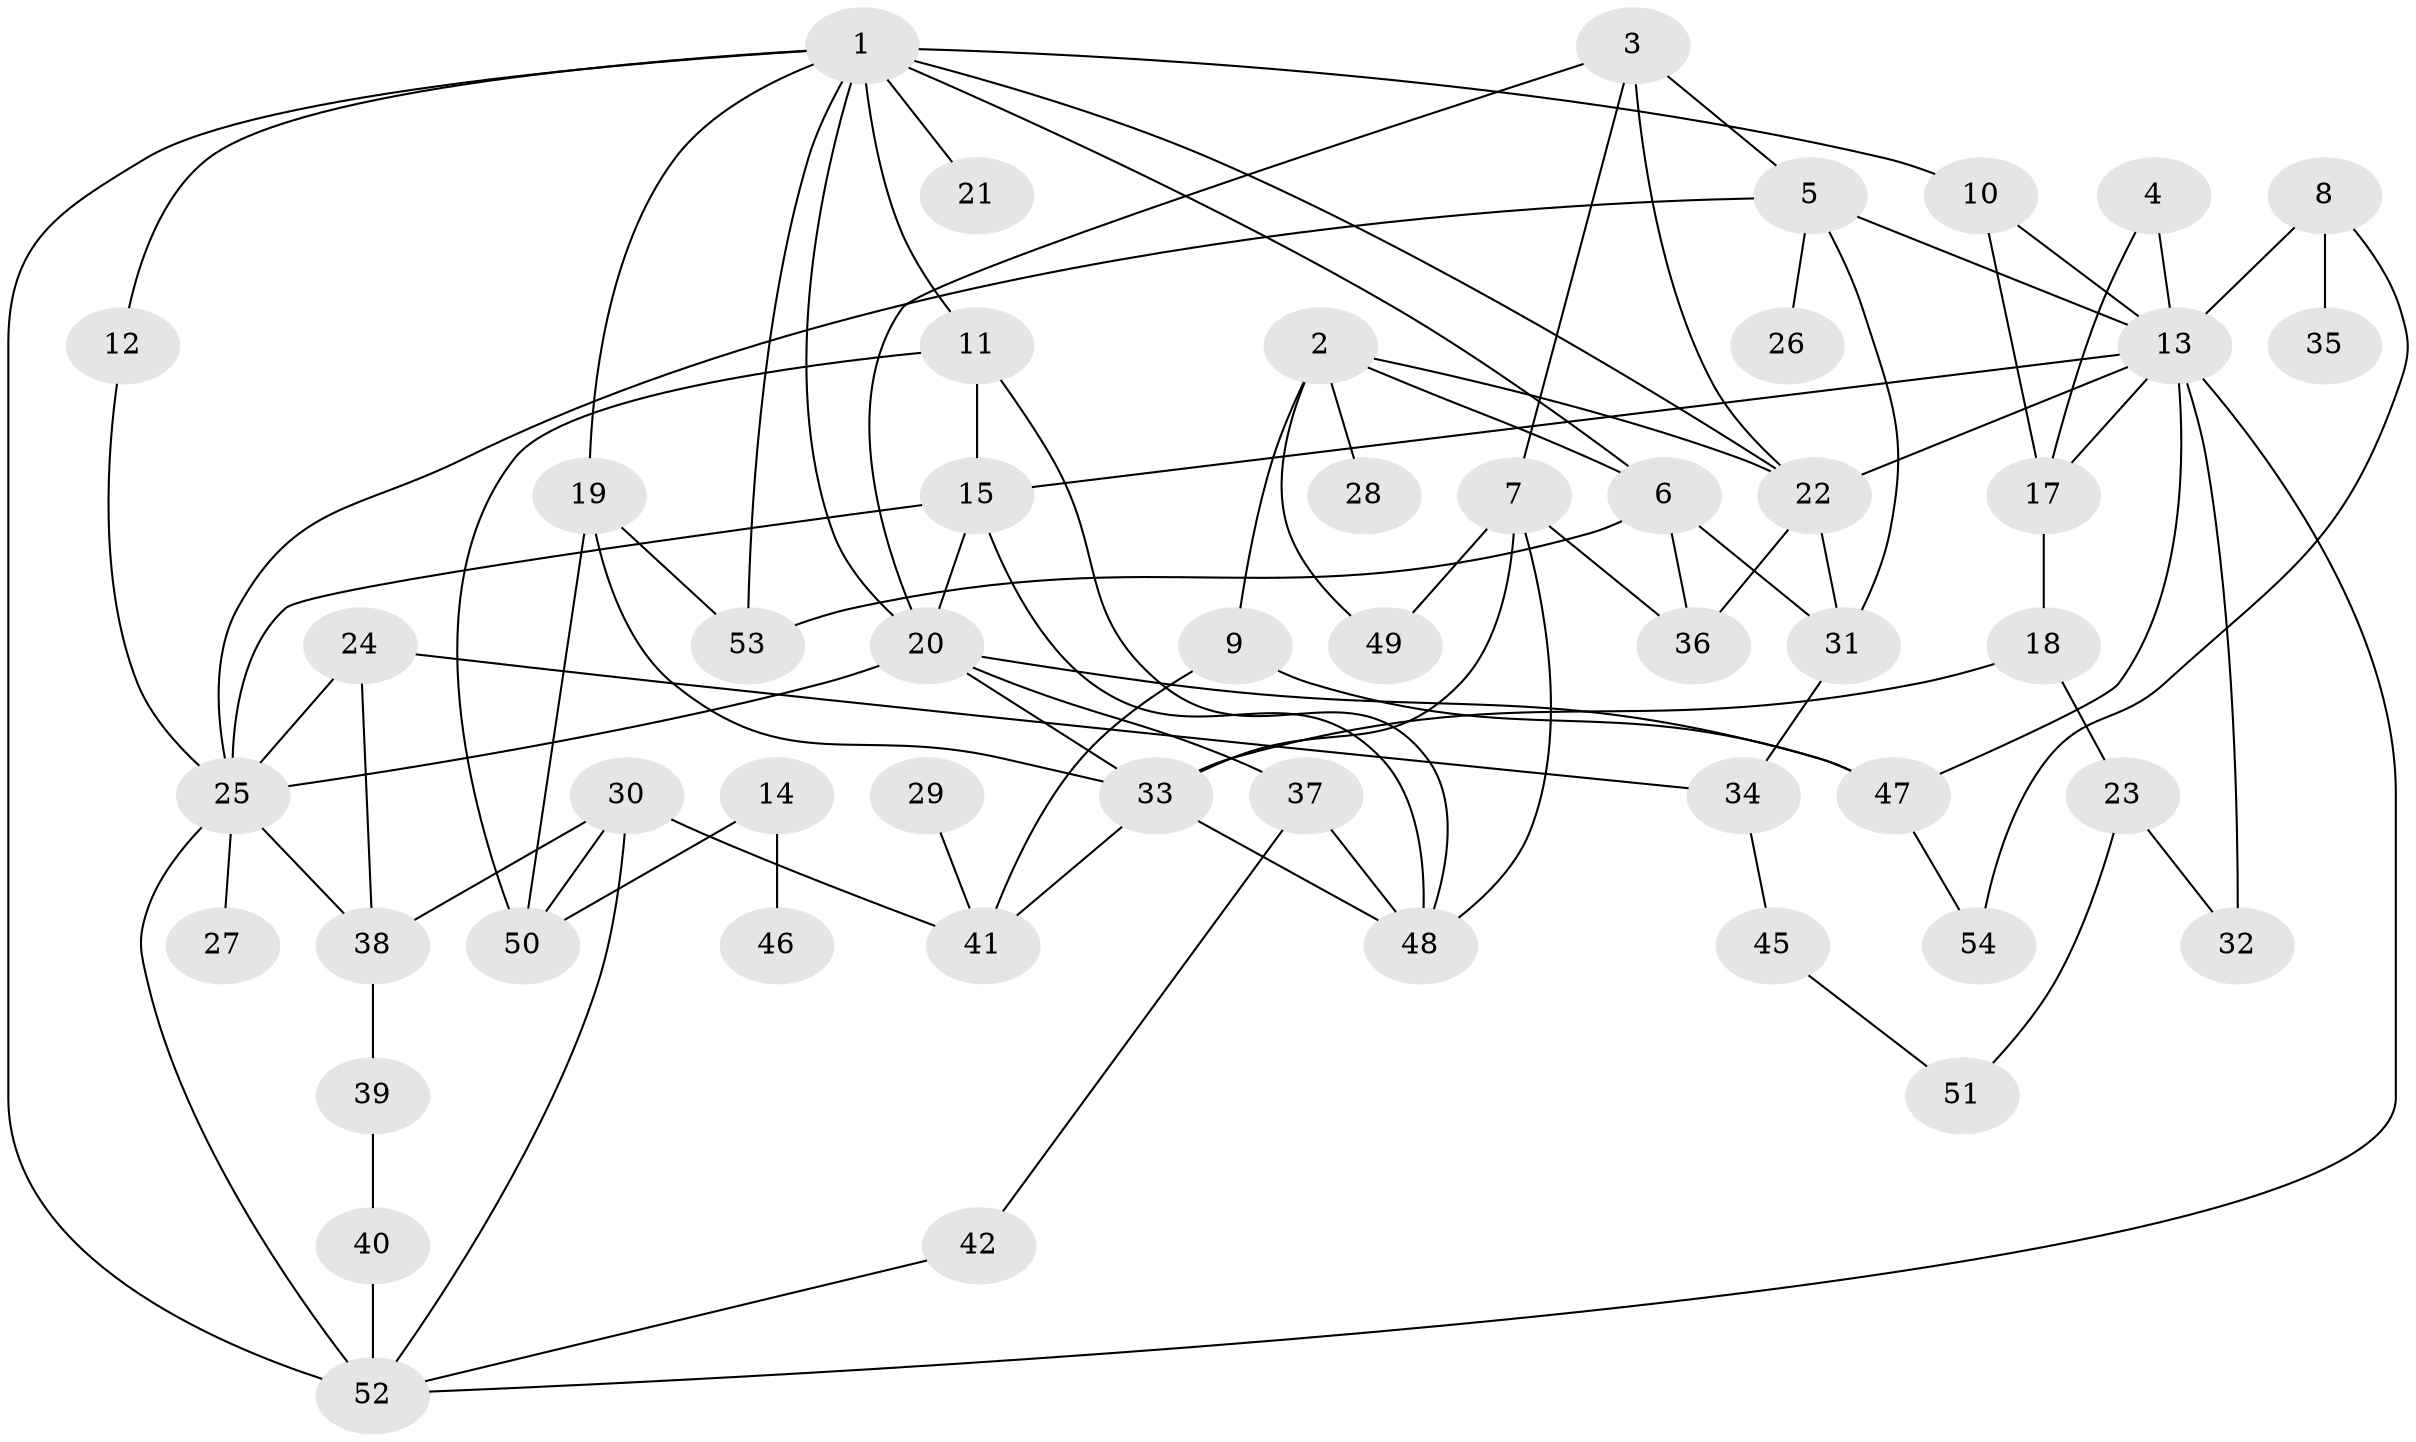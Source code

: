 // original degree distribution, {3: 0.225, 5: 0.075, 2: 0.2375, 1: 0.1, 4: 0.2125, 7: 0.025, 0: 0.075, 6: 0.05}
// Generated by graph-tools (version 1.1) at 2025/48/03/04/25 22:48:03]
// undirected, 51 vertices, 91 edges
graph export_dot {
  node [color=gray90,style=filled];
  1;
  2;
  3;
  4;
  5;
  6;
  7;
  8;
  9;
  10;
  11;
  12;
  13;
  14;
  15;
  17;
  18;
  19;
  20;
  21;
  22;
  23;
  24;
  25;
  26;
  27;
  28;
  29;
  30;
  31;
  32;
  33;
  34;
  35;
  36;
  37;
  38;
  39;
  40;
  41;
  42;
  45;
  46;
  47;
  48;
  49;
  50;
  51;
  52;
  53;
  54;
  1 -- 6 [weight=2.0];
  1 -- 10 [weight=1.0];
  1 -- 11 [weight=1.0];
  1 -- 12 [weight=1.0];
  1 -- 19 [weight=1.0];
  1 -- 20 [weight=1.0];
  1 -- 21 [weight=2.0];
  1 -- 22 [weight=1.0];
  1 -- 52 [weight=2.0];
  1 -- 53 [weight=1.0];
  2 -- 6 [weight=1.0];
  2 -- 9 [weight=1.0];
  2 -- 22 [weight=1.0];
  2 -- 28 [weight=1.0];
  2 -- 49 [weight=1.0];
  3 -- 5 [weight=1.0];
  3 -- 7 [weight=1.0];
  3 -- 20 [weight=1.0];
  3 -- 22 [weight=1.0];
  4 -- 13 [weight=1.0];
  4 -- 17 [weight=1.0];
  5 -- 13 [weight=2.0];
  5 -- 25 [weight=1.0];
  5 -- 26 [weight=1.0];
  5 -- 31 [weight=1.0];
  6 -- 31 [weight=1.0];
  6 -- 36 [weight=1.0];
  6 -- 53 [weight=1.0];
  7 -- 33 [weight=1.0];
  7 -- 36 [weight=1.0];
  7 -- 48 [weight=1.0];
  7 -- 49 [weight=1.0];
  8 -- 13 [weight=1.0];
  8 -- 35 [weight=1.0];
  8 -- 54 [weight=1.0];
  9 -- 41 [weight=1.0];
  9 -- 47 [weight=1.0];
  10 -- 13 [weight=1.0];
  10 -- 17 [weight=1.0];
  11 -- 15 [weight=1.0];
  11 -- 48 [weight=1.0];
  11 -- 50 [weight=1.0];
  12 -- 25 [weight=1.0];
  13 -- 15 [weight=1.0];
  13 -- 17 [weight=1.0];
  13 -- 22 [weight=1.0];
  13 -- 32 [weight=1.0];
  13 -- 47 [weight=1.0];
  13 -- 52 [weight=1.0];
  14 -- 46 [weight=1.0];
  14 -- 50 [weight=1.0];
  15 -- 20 [weight=1.0];
  15 -- 25 [weight=1.0];
  15 -- 48 [weight=1.0];
  17 -- 18 [weight=1.0];
  18 -- 23 [weight=1.0];
  18 -- 33 [weight=1.0];
  19 -- 33 [weight=1.0];
  19 -- 50 [weight=1.0];
  19 -- 53 [weight=1.0];
  20 -- 25 [weight=1.0];
  20 -- 33 [weight=1.0];
  20 -- 37 [weight=1.0];
  20 -- 47 [weight=1.0];
  22 -- 31 [weight=1.0];
  22 -- 36 [weight=1.0];
  23 -- 32 [weight=1.0];
  23 -- 51 [weight=1.0];
  24 -- 25 [weight=1.0];
  24 -- 34 [weight=1.0];
  24 -- 38 [weight=1.0];
  25 -- 27 [weight=1.0];
  25 -- 38 [weight=1.0];
  25 -- 52 [weight=1.0];
  29 -- 41 [weight=1.0];
  30 -- 38 [weight=1.0];
  30 -- 41 [weight=1.0];
  30 -- 50 [weight=1.0];
  30 -- 52 [weight=1.0];
  31 -- 34 [weight=1.0];
  33 -- 41 [weight=1.0];
  33 -- 48 [weight=1.0];
  34 -- 45 [weight=1.0];
  37 -- 42 [weight=1.0];
  37 -- 48 [weight=1.0];
  38 -- 39 [weight=1.0];
  39 -- 40 [weight=1.0];
  40 -- 52 [weight=1.0];
  42 -- 52 [weight=1.0];
  45 -- 51 [weight=1.0];
  47 -- 54 [weight=1.0];
}
